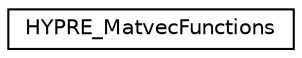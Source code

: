 digraph "Graphical Class Hierarchy"
{
 // LATEX_PDF_SIZE
  edge [fontname="Helvetica",fontsize="10",labelfontname="Helvetica",labelfontsize="10"];
  node [fontname="Helvetica",fontsize="10",shape=record];
  rankdir="LR";
  Node0 [label="HYPRE_MatvecFunctions",height=0.2,width=0.4,color="black", fillcolor="white", style="filled",URL="$struct_h_y_p_r_e___matvec_functions.html",tooltip=" "];
}
